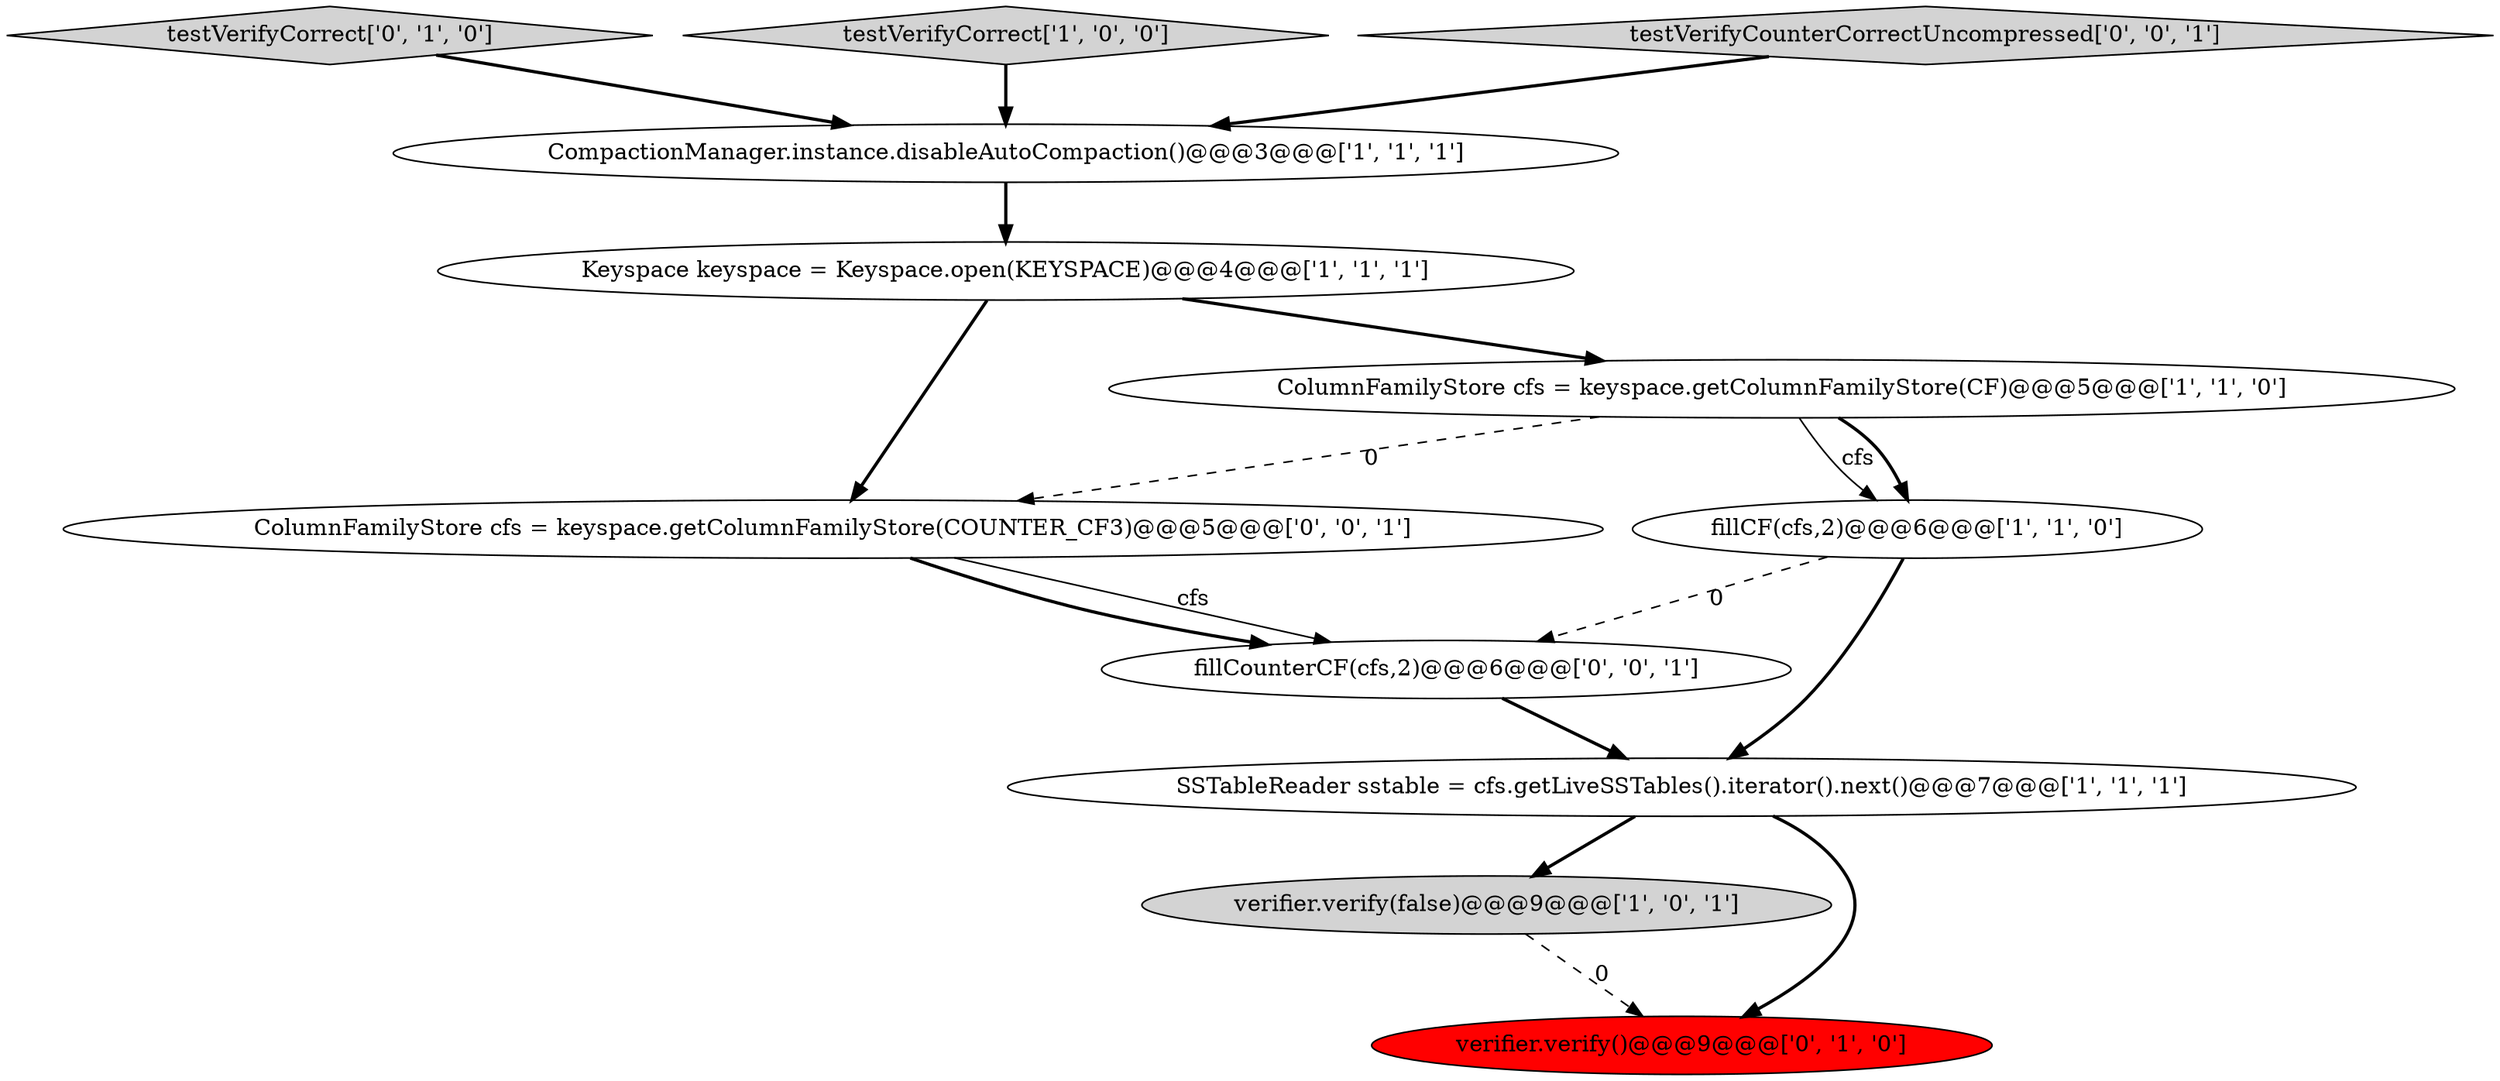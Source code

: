 digraph {
9 [style = filled, label = "ColumnFamilyStore cfs = keyspace.getColumnFamilyStore(COUNTER_CF3)@@@5@@@['0', '0', '1']", fillcolor = white, shape = ellipse image = "AAA0AAABBB3BBB"];
3 [style = filled, label = "verifier.verify(false)@@@9@@@['1', '0', '1']", fillcolor = lightgray, shape = ellipse image = "AAA0AAABBB1BBB"];
7 [style = filled, label = "testVerifyCorrect['0', '1', '0']", fillcolor = lightgray, shape = diamond image = "AAA0AAABBB2BBB"];
0 [style = filled, label = "testVerifyCorrect['1', '0', '0']", fillcolor = lightgray, shape = diamond image = "AAA0AAABBB1BBB"];
1 [style = filled, label = "CompactionManager.instance.disableAutoCompaction()@@@3@@@['1', '1', '1']", fillcolor = white, shape = ellipse image = "AAA0AAABBB1BBB"];
8 [style = filled, label = "verifier.verify()@@@9@@@['0', '1', '0']", fillcolor = red, shape = ellipse image = "AAA1AAABBB2BBB"];
10 [style = filled, label = "testVerifyCounterCorrectUncompressed['0', '0', '1']", fillcolor = lightgray, shape = diamond image = "AAA0AAABBB3BBB"];
6 [style = filled, label = "SSTableReader sstable = cfs.getLiveSSTables().iterator().next()@@@7@@@['1', '1', '1']", fillcolor = white, shape = ellipse image = "AAA0AAABBB1BBB"];
2 [style = filled, label = "Keyspace keyspace = Keyspace.open(KEYSPACE)@@@4@@@['1', '1', '1']", fillcolor = white, shape = ellipse image = "AAA0AAABBB1BBB"];
5 [style = filled, label = "fillCF(cfs,2)@@@6@@@['1', '1', '0']", fillcolor = white, shape = ellipse image = "AAA0AAABBB1BBB"];
11 [style = filled, label = "fillCounterCF(cfs,2)@@@6@@@['0', '0', '1']", fillcolor = white, shape = ellipse image = "AAA0AAABBB3BBB"];
4 [style = filled, label = "ColumnFamilyStore cfs = keyspace.getColumnFamilyStore(CF)@@@5@@@['1', '1', '0']", fillcolor = white, shape = ellipse image = "AAA0AAABBB1BBB"];
4->5 [style = solid, label="cfs"];
6->3 [style = bold, label=""];
3->8 [style = dashed, label="0"];
4->9 [style = dashed, label="0"];
1->2 [style = bold, label=""];
7->1 [style = bold, label=""];
2->9 [style = bold, label=""];
5->6 [style = bold, label=""];
9->11 [style = bold, label=""];
5->11 [style = dashed, label="0"];
10->1 [style = bold, label=""];
2->4 [style = bold, label=""];
4->5 [style = bold, label=""];
0->1 [style = bold, label=""];
9->11 [style = solid, label="cfs"];
6->8 [style = bold, label=""];
11->6 [style = bold, label=""];
}
